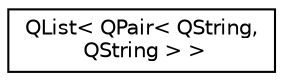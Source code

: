 digraph "类继承关系图"
{
  edge [fontname="Helvetica",fontsize="10",labelfontname="Helvetica",labelfontsize="10"];
  node [fontname="Helvetica",fontsize="10",shape=record];
  rankdir="LR";
  Node0 [label="QList\< QPair\< QString,\l QString \> \>",height=0.2,width=0.4,color="black", fillcolor="white", style="filled",URL="$class_q_list.html"];
}
